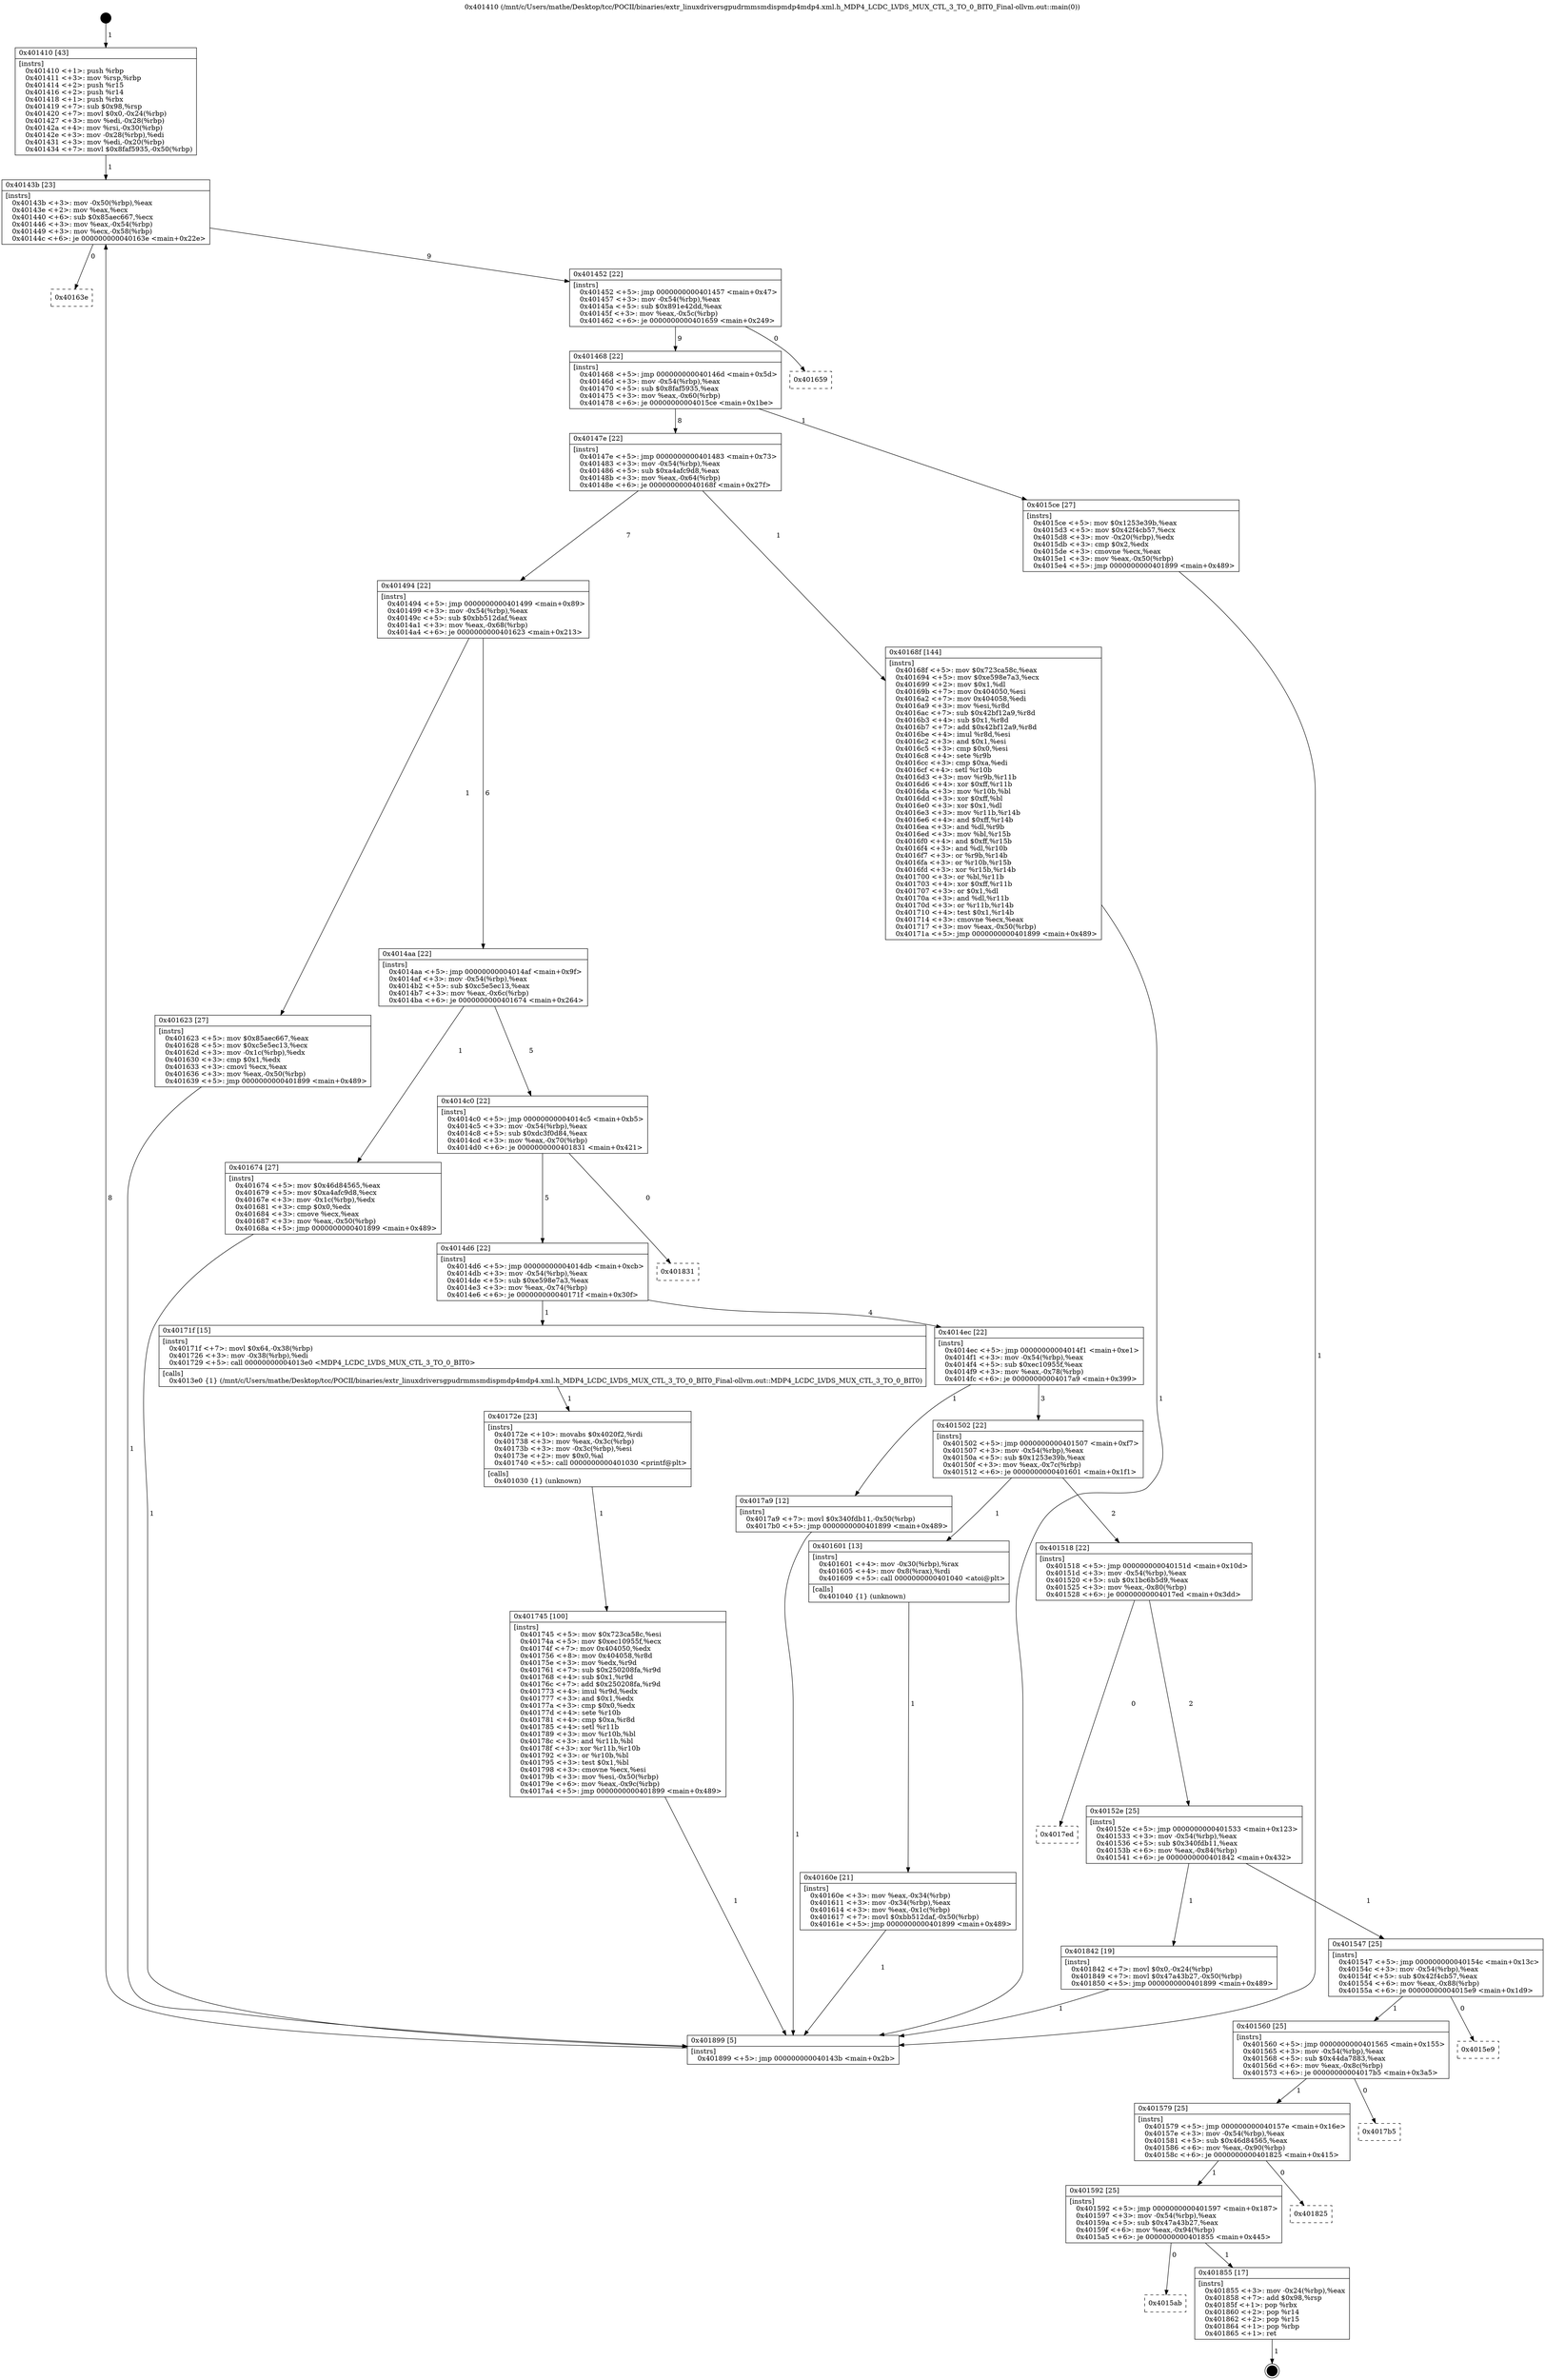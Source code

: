 digraph "0x401410" {
  label = "0x401410 (/mnt/c/Users/mathe/Desktop/tcc/POCII/binaries/extr_linuxdriversgpudrmmsmdispmdp4mdp4.xml.h_MDP4_LCDC_LVDS_MUX_CTL_3_TO_0_BIT0_Final-ollvm.out::main(0))"
  labelloc = "t"
  node[shape=record]

  Entry [label="",width=0.3,height=0.3,shape=circle,fillcolor=black,style=filled]
  "0x40143b" [label="{
     0x40143b [23]\l
     | [instrs]\l
     &nbsp;&nbsp;0x40143b \<+3\>: mov -0x50(%rbp),%eax\l
     &nbsp;&nbsp;0x40143e \<+2\>: mov %eax,%ecx\l
     &nbsp;&nbsp;0x401440 \<+6\>: sub $0x85aec667,%ecx\l
     &nbsp;&nbsp;0x401446 \<+3\>: mov %eax,-0x54(%rbp)\l
     &nbsp;&nbsp;0x401449 \<+3\>: mov %ecx,-0x58(%rbp)\l
     &nbsp;&nbsp;0x40144c \<+6\>: je 000000000040163e \<main+0x22e\>\l
  }"]
  "0x40163e" [label="{
     0x40163e\l
  }", style=dashed]
  "0x401452" [label="{
     0x401452 [22]\l
     | [instrs]\l
     &nbsp;&nbsp;0x401452 \<+5\>: jmp 0000000000401457 \<main+0x47\>\l
     &nbsp;&nbsp;0x401457 \<+3\>: mov -0x54(%rbp),%eax\l
     &nbsp;&nbsp;0x40145a \<+5\>: sub $0x891e42dd,%eax\l
     &nbsp;&nbsp;0x40145f \<+3\>: mov %eax,-0x5c(%rbp)\l
     &nbsp;&nbsp;0x401462 \<+6\>: je 0000000000401659 \<main+0x249\>\l
  }"]
  Exit [label="",width=0.3,height=0.3,shape=circle,fillcolor=black,style=filled,peripheries=2]
  "0x401659" [label="{
     0x401659\l
  }", style=dashed]
  "0x401468" [label="{
     0x401468 [22]\l
     | [instrs]\l
     &nbsp;&nbsp;0x401468 \<+5\>: jmp 000000000040146d \<main+0x5d\>\l
     &nbsp;&nbsp;0x40146d \<+3\>: mov -0x54(%rbp),%eax\l
     &nbsp;&nbsp;0x401470 \<+5\>: sub $0x8faf5935,%eax\l
     &nbsp;&nbsp;0x401475 \<+3\>: mov %eax,-0x60(%rbp)\l
     &nbsp;&nbsp;0x401478 \<+6\>: je 00000000004015ce \<main+0x1be\>\l
  }"]
  "0x4015ab" [label="{
     0x4015ab\l
  }", style=dashed]
  "0x4015ce" [label="{
     0x4015ce [27]\l
     | [instrs]\l
     &nbsp;&nbsp;0x4015ce \<+5\>: mov $0x1253e39b,%eax\l
     &nbsp;&nbsp;0x4015d3 \<+5\>: mov $0x42f4cb57,%ecx\l
     &nbsp;&nbsp;0x4015d8 \<+3\>: mov -0x20(%rbp),%edx\l
     &nbsp;&nbsp;0x4015db \<+3\>: cmp $0x2,%edx\l
     &nbsp;&nbsp;0x4015de \<+3\>: cmovne %ecx,%eax\l
     &nbsp;&nbsp;0x4015e1 \<+3\>: mov %eax,-0x50(%rbp)\l
     &nbsp;&nbsp;0x4015e4 \<+5\>: jmp 0000000000401899 \<main+0x489\>\l
  }"]
  "0x40147e" [label="{
     0x40147e [22]\l
     | [instrs]\l
     &nbsp;&nbsp;0x40147e \<+5\>: jmp 0000000000401483 \<main+0x73\>\l
     &nbsp;&nbsp;0x401483 \<+3\>: mov -0x54(%rbp),%eax\l
     &nbsp;&nbsp;0x401486 \<+5\>: sub $0xa4afc9d8,%eax\l
     &nbsp;&nbsp;0x40148b \<+3\>: mov %eax,-0x64(%rbp)\l
     &nbsp;&nbsp;0x40148e \<+6\>: je 000000000040168f \<main+0x27f\>\l
  }"]
  "0x401899" [label="{
     0x401899 [5]\l
     | [instrs]\l
     &nbsp;&nbsp;0x401899 \<+5\>: jmp 000000000040143b \<main+0x2b\>\l
  }"]
  "0x401410" [label="{
     0x401410 [43]\l
     | [instrs]\l
     &nbsp;&nbsp;0x401410 \<+1\>: push %rbp\l
     &nbsp;&nbsp;0x401411 \<+3\>: mov %rsp,%rbp\l
     &nbsp;&nbsp;0x401414 \<+2\>: push %r15\l
     &nbsp;&nbsp;0x401416 \<+2\>: push %r14\l
     &nbsp;&nbsp;0x401418 \<+1\>: push %rbx\l
     &nbsp;&nbsp;0x401419 \<+7\>: sub $0x98,%rsp\l
     &nbsp;&nbsp;0x401420 \<+7\>: movl $0x0,-0x24(%rbp)\l
     &nbsp;&nbsp;0x401427 \<+3\>: mov %edi,-0x28(%rbp)\l
     &nbsp;&nbsp;0x40142a \<+4\>: mov %rsi,-0x30(%rbp)\l
     &nbsp;&nbsp;0x40142e \<+3\>: mov -0x28(%rbp),%edi\l
     &nbsp;&nbsp;0x401431 \<+3\>: mov %edi,-0x20(%rbp)\l
     &nbsp;&nbsp;0x401434 \<+7\>: movl $0x8faf5935,-0x50(%rbp)\l
  }"]
  "0x401855" [label="{
     0x401855 [17]\l
     | [instrs]\l
     &nbsp;&nbsp;0x401855 \<+3\>: mov -0x24(%rbp),%eax\l
     &nbsp;&nbsp;0x401858 \<+7\>: add $0x98,%rsp\l
     &nbsp;&nbsp;0x40185f \<+1\>: pop %rbx\l
     &nbsp;&nbsp;0x401860 \<+2\>: pop %r14\l
     &nbsp;&nbsp;0x401862 \<+2\>: pop %r15\l
     &nbsp;&nbsp;0x401864 \<+1\>: pop %rbp\l
     &nbsp;&nbsp;0x401865 \<+1\>: ret\l
  }"]
  "0x40168f" [label="{
     0x40168f [144]\l
     | [instrs]\l
     &nbsp;&nbsp;0x40168f \<+5\>: mov $0x723ca58c,%eax\l
     &nbsp;&nbsp;0x401694 \<+5\>: mov $0xe598e7a3,%ecx\l
     &nbsp;&nbsp;0x401699 \<+2\>: mov $0x1,%dl\l
     &nbsp;&nbsp;0x40169b \<+7\>: mov 0x404050,%esi\l
     &nbsp;&nbsp;0x4016a2 \<+7\>: mov 0x404058,%edi\l
     &nbsp;&nbsp;0x4016a9 \<+3\>: mov %esi,%r8d\l
     &nbsp;&nbsp;0x4016ac \<+7\>: sub $0x42bf12a9,%r8d\l
     &nbsp;&nbsp;0x4016b3 \<+4\>: sub $0x1,%r8d\l
     &nbsp;&nbsp;0x4016b7 \<+7\>: add $0x42bf12a9,%r8d\l
     &nbsp;&nbsp;0x4016be \<+4\>: imul %r8d,%esi\l
     &nbsp;&nbsp;0x4016c2 \<+3\>: and $0x1,%esi\l
     &nbsp;&nbsp;0x4016c5 \<+3\>: cmp $0x0,%esi\l
     &nbsp;&nbsp;0x4016c8 \<+4\>: sete %r9b\l
     &nbsp;&nbsp;0x4016cc \<+3\>: cmp $0xa,%edi\l
     &nbsp;&nbsp;0x4016cf \<+4\>: setl %r10b\l
     &nbsp;&nbsp;0x4016d3 \<+3\>: mov %r9b,%r11b\l
     &nbsp;&nbsp;0x4016d6 \<+4\>: xor $0xff,%r11b\l
     &nbsp;&nbsp;0x4016da \<+3\>: mov %r10b,%bl\l
     &nbsp;&nbsp;0x4016dd \<+3\>: xor $0xff,%bl\l
     &nbsp;&nbsp;0x4016e0 \<+3\>: xor $0x1,%dl\l
     &nbsp;&nbsp;0x4016e3 \<+3\>: mov %r11b,%r14b\l
     &nbsp;&nbsp;0x4016e6 \<+4\>: and $0xff,%r14b\l
     &nbsp;&nbsp;0x4016ea \<+3\>: and %dl,%r9b\l
     &nbsp;&nbsp;0x4016ed \<+3\>: mov %bl,%r15b\l
     &nbsp;&nbsp;0x4016f0 \<+4\>: and $0xff,%r15b\l
     &nbsp;&nbsp;0x4016f4 \<+3\>: and %dl,%r10b\l
     &nbsp;&nbsp;0x4016f7 \<+3\>: or %r9b,%r14b\l
     &nbsp;&nbsp;0x4016fa \<+3\>: or %r10b,%r15b\l
     &nbsp;&nbsp;0x4016fd \<+3\>: xor %r15b,%r14b\l
     &nbsp;&nbsp;0x401700 \<+3\>: or %bl,%r11b\l
     &nbsp;&nbsp;0x401703 \<+4\>: xor $0xff,%r11b\l
     &nbsp;&nbsp;0x401707 \<+3\>: or $0x1,%dl\l
     &nbsp;&nbsp;0x40170a \<+3\>: and %dl,%r11b\l
     &nbsp;&nbsp;0x40170d \<+3\>: or %r11b,%r14b\l
     &nbsp;&nbsp;0x401710 \<+4\>: test $0x1,%r14b\l
     &nbsp;&nbsp;0x401714 \<+3\>: cmovne %ecx,%eax\l
     &nbsp;&nbsp;0x401717 \<+3\>: mov %eax,-0x50(%rbp)\l
     &nbsp;&nbsp;0x40171a \<+5\>: jmp 0000000000401899 \<main+0x489\>\l
  }"]
  "0x401494" [label="{
     0x401494 [22]\l
     | [instrs]\l
     &nbsp;&nbsp;0x401494 \<+5\>: jmp 0000000000401499 \<main+0x89\>\l
     &nbsp;&nbsp;0x401499 \<+3\>: mov -0x54(%rbp),%eax\l
     &nbsp;&nbsp;0x40149c \<+5\>: sub $0xbb512daf,%eax\l
     &nbsp;&nbsp;0x4014a1 \<+3\>: mov %eax,-0x68(%rbp)\l
     &nbsp;&nbsp;0x4014a4 \<+6\>: je 0000000000401623 \<main+0x213\>\l
  }"]
  "0x401592" [label="{
     0x401592 [25]\l
     | [instrs]\l
     &nbsp;&nbsp;0x401592 \<+5\>: jmp 0000000000401597 \<main+0x187\>\l
     &nbsp;&nbsp;0x401597 \<+3\>: mov -0x54(%rbp),%eax\l
     &nbsp;&nbsp;0x40159a \<+5\>: sub $0x47a43b27,%eax\l
     &nbsp;&nbsp;0x40159f \<+6\>: mov %eax,-0x94(%rbp)\l
     &nbsp;&nbsp;0x4015a5 \<+6\>: je 0000000000401855 \<main+0x445\>\l
  }"]
  "0x401623" [label="{
     0x401623 [27]\l
     | [instrs]\l
     &nbsp;&nbsp;0x401623 \<+5\>: mov $0x85aec667,%eax\l
     &nbsp;&nbsp;0x401628 \<+5\>: mov $0xc5e5ec13,%ecx\l
     &nbsp;&nbsp;0x40162d \<+3\>: mov -0x1c(%rbp),%edx\l
     &nbsp;&nbsp;0x401630 \<+3\>: cmp $0x1,%edx\l
     &nbsp;&nbsp;0x401633 \<+3\>: cmovl %ecx,%eax\l
     &nbsp;&nbsp;0x401636 \<+3\>: mov %eax,-0x50(%rbp)\l
     &nbsp;&nbsp;0x401639 \<+5\>: jmp 0000000000401899 \<main+0x489\>\l
  }"]
  "0x4014aa" [label="{
     0x4014aa [22]\l
     | [instrs]\l
     &nbsp;&nbsp;0x4014aa \<+5\>: jmp 00000000004014af \<main+0x9f\>\l
     &nbsp;&nbsp;0x4014af \<+3\>: mov -0x54(%rbp),%eax\l
     &nbsp;&nbsp;0x4014b2 \<+5\>: sub $0xc5e5ec13,%eax\l
     &nbsp;&nbsp;0x4014b7 \<+3\>: mov %eax,-0x6c(%rbp)\l
     &nbsp;&nbsp;0x4014ba \<+6\>: je 0000000000401674 \<main+0x264\>\l
  }"]
  "0x401825" [label="{
     0x401825\l
  }", style=dashed]
  "0x401674" [label="{
     0x401674 [27]\l
     | [instrs]\l
     &nbsp;&nbsp;0x401674 \<+5\>: mov $0x46d84565,%eax\l
     &nbsp;&nbsp;0x401679 \<+5\>: mov $0xa4afc9d8,%ecx\l
     &nbsp;&nbsp;0x40167e \<+3\>: mov -0x1c(%rbp),%edx\l
     &nbsp;&nbsp;0x401681 \<+3\>: cmp $0x0,%edx\l
     &nbsp;&nbsp;0x401684 \<+3\>: cmove %ecx,%eax\l
     &nbsp;&nbsp;0x401687 \<+3\>: mov %eax,-0x50(%rbp)\l
     &nbsp;&nbsp;0x40168a \<+5\>: jmp 0000000000401899 \<main+0x489\>\l
  }"]
  "0x4014c0" [label="{
     0x4014c0 [22]\l
     | [instrs]\l
     &nbsp;&nbsp;0x4014c0 \<+5\>: jmp 00000000004014c5 \<main+0xb5\>\l
     &nbsp;&nbsp;0x4014c5 \<+3\>: mov -0x54(%rbp),%eax\l
     &nbsp;&nbsp;0x4014c8 \<+5\>: sub $0xdc3f0d84,%eax\l
     &nbsp;&nbsp;0x4014cd \<+3\>: mov %eax,-0x70(%rbp)\l
     &nbsp;&nbsp;0x4014d0 \<+6\>: je 0000000000401831 \<main+0x421\>\l
  }"]
  "0x401579" [label="{
     0x401579 [25]\l
     | [instrs]\l
     &nbsp;&nbsp;0x401579 \<+5\>: jmp 000000000040157e \<main+0x16e\>\l
     &nbsp;&nbsp;0x40157e \<+3\>: mov -0x54(%rbp),%eax\l
     &nbsp;&nbsp;0x401581 \<+5\>: sub $0x46d84565,%eax\l
     &nbsp;&nbsp;0x401586 \<+6\>: mov %eax,-0x90(%rbp)\l
     &nbsp;&nbsp;0x40158c \<+6\>: je 0000000000401825 \<main+0x415\>\l
  }"]
  "0x401831" [label="{
     0x401831\l
  }", style=dashed]
  "0x4014d6" [label="{
     0x4014d6 [22]\l
     | [instrs]\l
     &nbsp;&nbsp;0x4014d6 \<+5\>: jmp 00000000004014db \<main+0xcb\>\l
     &nbsp;&nbsp;0x4014db \<+3\>: mov -0x54(%rbp),%eax\l
     &nbsp;&nbsp;0x4014de \<+5\>: sub $0xe598e7a3,%eax\l
     &nbsp;&nbsp;0x4014e3 \<+3\>: mov %eax,-0x74(%rbp)\l
     &nbsp;&nbsp;0x4014e6 \<+6\>: je 000000000040171f \<main+0x30f\>\l
  }"]
  "0x4017b5" [label="{
     0x4017b5\l
  }", style=dashed]
  "0x40171f" [label="{
     0x40171f [15]\l
     | [instrs]\l
     &nbsp;&nbsp;0x40171f \<+7\>: movl $0x64,-0x38(%rbp)\l
     &nbsp;&nbsp;0x401726 \<+3\>: mov -0x38(%rbp),%edi\l
     &nbsp;&nbsp;0x401729 \<+5\>: call 00000000004013e0 \<MDP4_LCDC_LVDS_MUX_CTL_3_TO_0_BIT0\>\l
     | [calls]\l
     &nbsp;&nbsp;0x4013e0 \{1\} (/mnt/c/Users/mathe/Desktop/tcc/POCII/binaries/extr_linuxdriversgpudrmmsmdispmdp4mdp4.xml.h_MDP4_LCDC_LVDS_MUX_CTL_3_TO_0_BIT0_Final-ollvm.out::MDP4_LCDC_LVDS_MUX_CTL_3_TO_0_BIT0)\l
  }"]
  "0x4014ec" [label="{
     0x4014ec [22]\l
     | [instrs]\l
     &nbsp;&nbsp;0x4014ec \<+5\>: jmp 00000000004014f1 \<main+0xe1\>\l
     &nbsp;&nbsp;0x4014f1 \<+3\>: mov -0x54(%rbp),%eax\l
     &nbsp;&nbsp;0x4014f4 \<+5\>: sub $0xec10955f,%eax\l
     &nbsp;&nbsp;0x4014f9 \<+3\>: mov %eax,-0x78(%rbp)\l
     &nbsp;&nbsp;0x4014fc \<+6\>: je 00000000004017a9 \<main+0x399\>\l
  }"]
  "0x401560" [label="{
     0x401560 [25]\l
     | [instrs]\l
     &nbsp;&nbsp;0x401560 \<+5\>: jmp 0000000000401565 \<main+0x155\>\l
     &nbsp;&nbsp;0x401565 \<+3\>: mov -0x54(%rbp),%eax\l
     &nbsp;&nbsp;0x401568 \<+5\>: sub $0x44da7883,%eax\l
     &nbsp;&nbsp;0x40156d \<+6\>: mov %eax,-0x8c(%rbp)\l
     &nbsp;&nbsp;0x401573 \<+6\>: je 00000000004017b5 \<main+0x3a5\>\l
  }"]
  "0x4017a9" [label="{
     0x4017a9 [12]\l
     | [instrs]\l
     &nbsp;&nbsp;0x4017a9 \<+7\>: movl $0x340fdb11,-0x50(%rbp)\l
     &nbsp;&nbsp;0x4017b0 \<+5\>: jmp 0000000000401899 \<main+0x489\>\l
  }"]
  "0x401502" [label="{
     0x401502 [22]\l
     | [instrs]\l
     &nbsp;&nbsp;0x401502 \<+5\>: jmp 0000000000401507 \<main+0xf7\>\l
     &nbsp;&nbsp;0x401507 \<+3\>: mov -0x54(%rbp),%eax\l
     &nbsp;&nbsp;0x40150a \<+5\>: sub $0x1253e39b,%eax\l
     &nbsp;&nbsp;0x40150f \<+3\>: mov %eax,-0x7c(%rbp)\l
     &nbsp;&nbsp;0x401512 \<+6\>: je 0000000000401601 \<main+0x1f1\>\l
  }"]
  "0x4015e9" [label="{
     0x4015e9\l
  }", style=dashed]
  "0x401601" [label="{
     0x401601 [13]\l
     | [instrs]\l
     &nbsp;&nbsp;0x401601 \<+4\>: mov -0x30(%rbp),%rax\l
     &nbsp;&nbsp;0x401605 \<+4\>: mov 0x8(%rax),%rdi\l
     &nbsp;&nbsp;0x401609 \<+5\>: call 0000000000401040 \<atoi@plt\>\l
     | [calls]\l
     &nbsp;&nbsp;0x401040 \{1\} (unknown)\l
  }"]
  "0x401518" [label="{
     0x401518 [22]\l
     | [instrs]\l
     &nbsp;&nbsp;0x401518 \<+5\>: jmp 000000000040151d \<main+0x10d\>\l
     &nbsp;&nbsp;0x40151d \<+3\>: mov -0x54(%rbp),%eax\l
     &nbsp;&nbsp;0x401520 \<+5\>: sub $0x1bc6b5d9,%eax\l
     &nbsp;&nbsp;0x401525 \<+3\>: mov %eax,-0x80(%rbp)\l
     &nbsp;&nbsp;0x401528 \<+6\>: je 00000000004017ed \<main+0x3dd\>\l
  }"]
  "0x40160e" [label="{
     0x40160e [21]\l
     | [instrs]\l
     &nbsp;&nbsp;0x40160e \<+3\>: mov %eax,-0x34(%rbp)\l
     &nbsp;&nbsp;0x401611 \<+3\>: mov -0x34(%rbp),%eax\l
     &nbsp;&nbsp;0x401614 \<+3\>: mov %eax,-0x1c(%rbp)\l
     &nbsp;&nbsp;0x401617 \<+7\>: movl $0xbb512daf,-0x50(%rbp)\l
     &nbsp;&nbsp;0x40161e \<+5\>: jmp 0000000000401899 \<main+0x489\>\l
  }"]
  "0x40172e" [label="{
     0x40172e [23]\l
     | [instrs]\l
     &nbsp;&nbsp;0x40172e \<+10\>: movabs $0x4020f2,%rdi\l
     &nbsp;&nbsp;0x401738 \<+3\>: mov %eax,-0x3c(%rbp)\l
     &nbsp;&nbsp;0x40173b \<+3\>: mov -0x3c(%rbp),%esi\l
     &nbsp;&nbsp;0x40173e \<+2\>: mov $0x0,%al\l
     &nbsp;&nbsp;0x401740 \<+5\>: call 0000000000401030 \<printf@plt\>\l
     | [calls]\l
     &nbsp;&nbsp;0x401030 \{1\} (unknown)\l
  }"]
  "0x401745" [label="{
     0x401745 [100]\l
     | [instrs]\l
     &nbsp;&nbsp;0x401745 \<+5\>: mov $0x723ca58c,%esi\l
     &nbsp;&nbsp;0x40174a \<+5\>: mov $0xec10955f,%ecx\l
     &nbsp;&nbsp;0x40174f \<+7\>: mov 0x404050,%edx\l
     &nbsp;&nbsp;0x401756 \<+8\>: mov 0x404058,%r8d\l
     &nbsp;&nbsp;0x40175e \<+3\>: mov %edx,%r9d\l
     &nbsp;&nbsp;0x401761 \<+7\>: sub $0x250208fa,%r9d\l
     &nbsp;&nbsp;0x401768 \<+4\>: sub $0x1,%r9d\l
     &nbsp;&nbsp;0x40176c \<+7\>: add $0x250208fa,%r9d\l
     &nbsp;&nbsp;0x401773 \<+4\>: imul %r9d,%edx\l
     &nbsp;&nbsp;0x401777 \<+3\>: and $0x1,%edx\l
     &nbsp;&nbsp;0x40177a \<+3\>: cmp $0x0,%edx\l
     &nbsp;&nbsp;0x40177d \<+4\>: sete %r10b\l
     &nbsp;&nbsp;0x401781 \<+4\>: cmp $0xa,%r8d\l
     &nbsp;&nbsp;0x401785 \<+4\>: setl %r11b\l
     &nbsp;&nbsp;0x401789 \<+3\>: mov %r10b,%bl\l
     &nbsp;&nbsp;0x40178c \<+3\>: and %r11b,%bl\l
     &nbsp;&nbsp;0x40178f \<+3\>: xor %r11b,%r10b\l
     &nbsp;&nbsp;0x401792 \<+3\>: or %r10b,%bl\l
     &nbsp;&nbsp;0x401795 \<+3\>: test $0x1,%bl\l
     &nbsp;&nbsp;0x401798 \<+3\>: cmovne %ecx,%esi\l
     &nbsp;&nbsp;0x40179b \<+3\>: mov %esi,-0x50(%rbp)\l
     &nbsp;&nbsp;0x40179e \<+6\>: mov %eax,-0x9c(%rbp)\l
     &nbsp;&nbsp;0x4017a4 \<+5\>: jmp 0000000000401899 \<main+0x489\>\l
  }"]
  "0x401547" [label="{
     0x401547 [25]\l
     | [instrs]\l
     &nbsp;&nbsp;0x401547 \<+5\>: jmp 000000000040154c \<main+0x13c\>\l
     &nbsp;&nbsp;0x40154c \<+3\>: mov -0x54(%rbp),%eax\l
     &nbsp;&nbsp;0x40154f \<+5\>: sub $0x42f4cb57,%eax\l
     &nbsp;&nbsp;0x401554 \<+6\>: mov %eax,-0x88(%rbp)\l
     &nbsp;&nbsp;0x40155a \<+6\>: je 00000000004015e9 \<main+0x1d9\>\l
  }"]
  "0x4017ed" [label="{
     0x4017ed\l
  }", style=dashed]
  "0x40152e" [label="{
     0x40152e [25]\l
     | [instrs]\l
     &nbsp;&nbsp;0x40152e \<+5\>: jmp 0000000000401533 \<main+0x123\>\l
     &nbsp;&nbsp;0x401533 \<+3\>: mov -0x54(%rbp),%eax\l
     &nbsp;&nbsp;0x401536 \<+5\>: sub $0x340fdb11,%eax\l
     &nbsp;&nbsp;0x40153b \<+6\>: mov %eax,-0x84(%rbp)\l
     &nbsp;&nbsp;0x401541 \<+6\>: je 0000000000401842 \<main+0x432\>\l
  }"]
  "0x401842" [label="{
     0x401842 [19]\l
     | [instrs]\l
     &nbsp;&nbsp;0x401842 \<+7\>: movl $0x0,-0x24(%rbp)\l
     &nbsp;&nbsp;0x401849 \<+7\>: movl $0x47a43b27,-0x50(%rbp)\l
     &nbsp;&nbsp;0x401850 \<+5\>: jmp 0000000000401899 \<main+0x489\>\l
  }"]
  Entry -> "0x401410" [label=" 1"]
  "0x40143b" -> "0x40163e" [label=" 0"]
  "0x40143b" -> "0x401452" [label=" 9"]
  "0x401855" -> Exit [label=" 1"]
  "0x401452" -> "0x401659" [label=" 0"]
  "0x401452" -> "0x401468" [label=" 9"]
  "0x401592" -> "0x4015ab" [label=" 0"]
  "0x401468" -> "0x4015ce" [label=" 1"]
  "0x401468" -> "0x40147e" [label=" 8"]
  "0x4015ce" -> "0x401899" [label=" 1"]
  "0x401410" -> "0x40143b" [label=" 1"]
  "0x401899" -> "0x40143b" [label=" 8"]
  "0x401592" -> "0x401855" [label=" 1"]
  "0x40147e" -> "0x40168f" [label=" 1"]
  "0x40147e" -> "0x401494" [label=" 7"]
  "0x401579" -> "0x401592" [label=" 1"]
  "0x401494" -> "0x401623" [label=" 1"]
  "0x401494" -> "0x4014aa" [label=" 6"]
  "0x401579" -> "0x401825" [label=" 0"]
  "0x4014aa" -> "0x401674" [label=" 1"]
  "0x4014aa" -> "0x4014c0" [label=" 5"]
  "0x401560" -> "0x401579" [label=" 1"]
  "0x4014c0" -> "0x401831" [label=" 0"]
  "0x4014c0" -> "0x4014d6" [label=" 5"]
  "0x401560" -> "0x4017b5" [label=" 0"]
  "0x4014d6" -> "0x40171f" [label=" 1"]
  "0x4014d6" -> "0x4014ec" [label=" 4"]
  "0x401547" -> "0x401560" [label=" 1"]
  "0x4014ec" -> "0x4017a9" [label=" 1"]
  "0x4014ec" -> "0x401502" [label=" 3"]
  "0x401547" -> "0x4015e9" [label=" 0"]
  "0x401502" -> "0x401601" [label=" 1"]
  "0x401502" -> "0x401518" [label=" 2"]
  "0x401601" -> "0x40160e" [label=" 1"]
  "0x40160e" -> "0x401899" [label=" 1"]
  "0x401623" -> "0x401899" [label=" 1"]
  "0x401674" -> "0x401899" [label=" 1"]
  "0x40168f" -> "0x401899" [label=" 1"]
  "0x40171f" -> "0x40172e" [label=" 1"]
  "0x40172e" -> "0x401745" [label=" 1"]
  "0x401745" -> "0x401899" [label=" 1"]
  "0x4017a9" -> "0x401899" [label=" 1"]
  "0x401842" -> "0x401899" [label=" 1"]
  "0x401518" -> "0x4017ed" [label=" 0"]
  "0x401518" -> "0x40152e" [label=" 2"]
  "0x40152e" -> "0x401547" [label=" 1"]
  "0x40152e" -> "0x401842" [label=" 1"]
}
